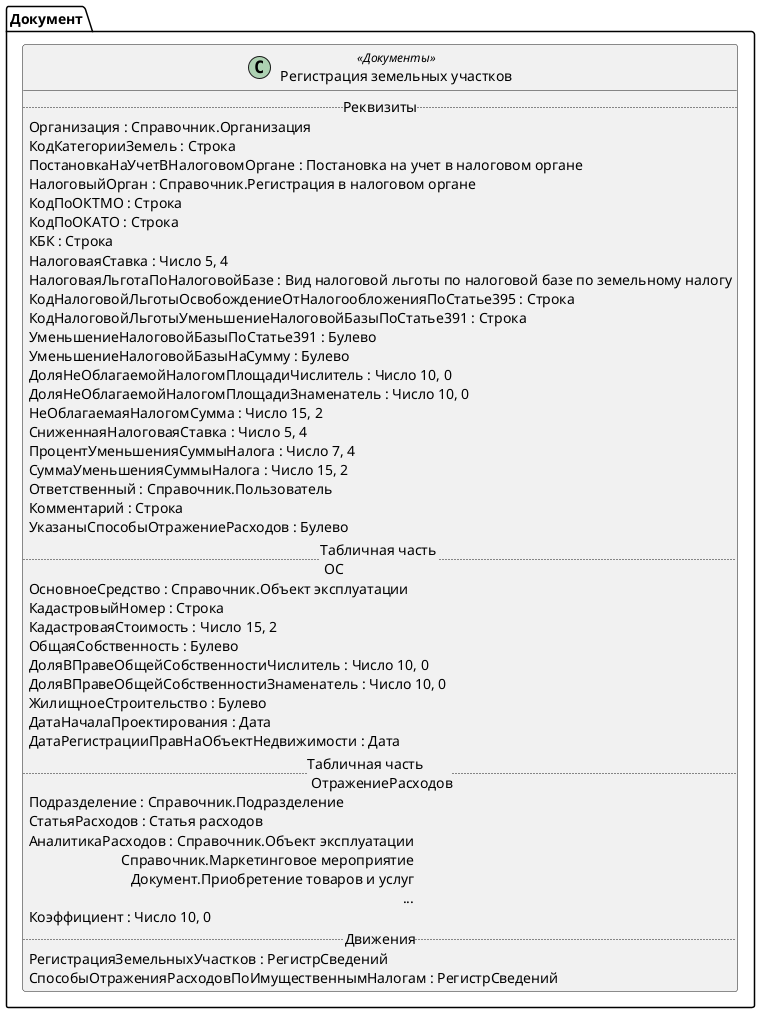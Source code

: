 ﻿@startuml РегистрацияЗемельныхУчастков
'!include templates.wsd
'..\include templates.wsd
class Документ.РегистрацияЗемельныхУчастков as "Регистрация земельных участков" <<Документы>>
{
..Реквизиты..
Организация : Справочник.Организация
КодКатегорииЗемель : Строка
ПостановкаНаУчетВНалоговомОргане : Постановка на учет в налоговом органе
НалоговыйОрган : Справочник.Регистрация в налоговом органе
КодПоОКТМО : Строка
КодПоОКАТО : Строка
КБК : Строка
НалоговаяСтавка : Число 5, 4
НалоговаяЛьготаПоНалоговойБазе : Вид налоговой льготы по налоговой базе по земельному налогу
КодНалоговойЛьготыОсвобождениеОтНалогообложенияПоСтатье395 : Строка
КодНалоговойЛьготыУменьшениеНалоговойБазыПоСтатье391 : Строка
УменьшениеНалоговойБазыПоСтатье391 : Булево
УменьшениеНалоговойБазыНаСумму : Булево
ДоляНеОблагаемойНалогомПлощадиЧислитель : Число 10, 0
ДоляНеОблагаемойНалогомПлощадиЗнаменатель : Число 10, 0
НеОблагаемаяНалогомСумма : Число 15, 2
СниженнаяНалоговаяСтавка : Число 5, 4
ПроцентУменьшенияСуммыНалога : Число 7, 4
СуммаУменьшенияСуммыНалога : Число 15, 2
Ответственный : Справочник.Пользователь
Комментарий : Строка
УказаныСпособыОтражениеРасходов : Булево
..Табличная часть \n ОС..
ОсновноеСредство : Справочник.Объект эксплуатации
КадастровыйНомер : Строка
КадастроваяСтоимость : Число 15, 2
ОбщаяСобственность : Булево
ДоляВПравеОбщейСобственностиЧислитель : Число 10, 0
ДоляВПравеОбщейСобственностиЗнаменатель : Число 10, 0
ЖилищноеСтроительство : Булево
ДатаНачалаПроектирования : Дата
ДатаРегистрацииПравНаОбъектНедвижимости : Дата
..Табличная часть \n ОтражениеРасходов..
Подразделение : Справочник.Подразделение
СтатьяРасходов : Статья расходов
АналитикаРасходов : Справочник.Объект эксплуатации\rСправочник.Маркетинговое мероприятие\rДокумент.Приобретение товаров и услуг\r...
Коэффициент : Число 10, 0
..Движения..
РегистрацияЗемельныхУчастков : РегистрСведений
СпособыОтраженияРасходовПоИмущественнымНалогам : РегистрСведений
}
@enduml
